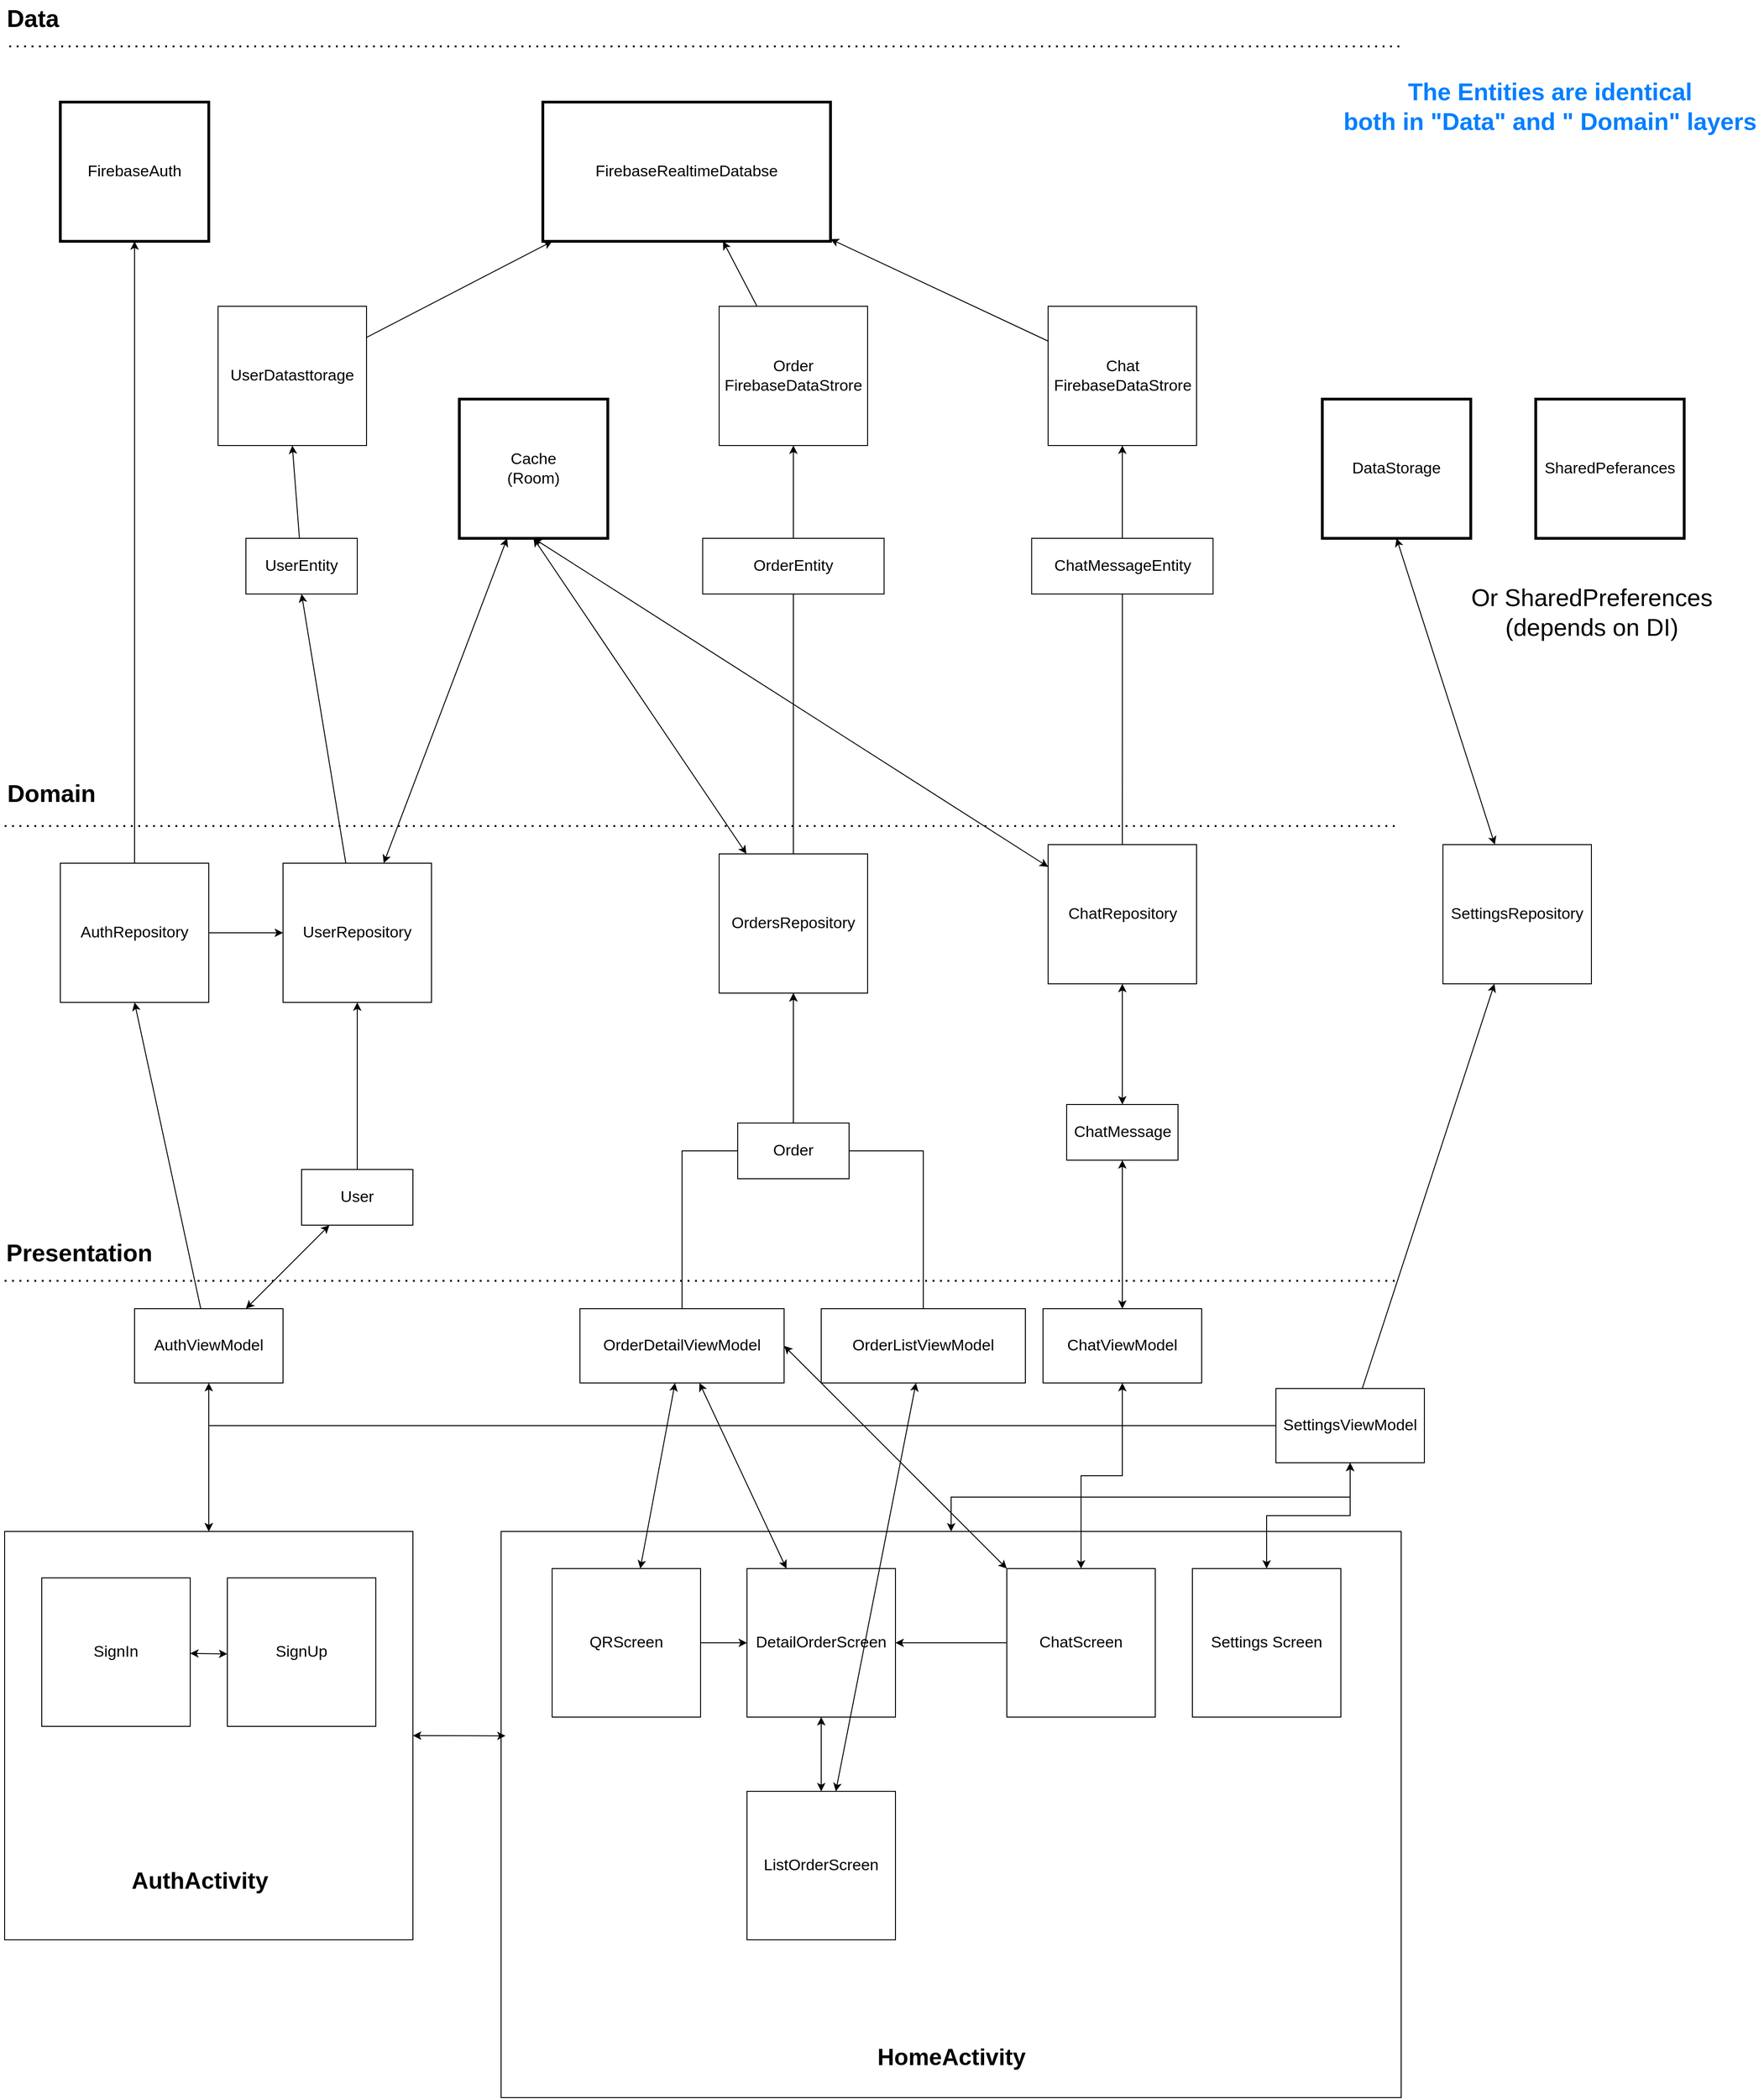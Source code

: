 <mxfile version="14.3.2" type="device"><diagram name="Page-1" id="e7e014a7-5840-1c2e-5031-d8a46d1fe8dd"><mxGraphModel dx="3270" dy="2586" grid="1" gridSize="10" guides="1" tooltips="1" connect="1" arrows="1" fold="1" page="1" pageScale="1" pageWidth="1169" pageHeight="826" background="#ffffff" math="0" shadow="0"><root><mxCell id="0"/><mxCell id="1" parent="0"/><mxCell id="bMxzrSWCIqq27SYT2bap-73" value="" style="rounded=0;whiteSpace=wrap;html=1;fontSize=23;" vertex="1" parent="1"><mxGeometry x="945" y="900" width="970" height="610" as="geometry"/></mxCell><mxCell id="bMxzrSWCIqq27SYT2bap-70" value="" style="whiteSpace=wrap;html=1;aspect=fixed;fontSize=23;" vertex="1" parent="1"><mxGeometry x="410" y="900" width="440" height="440" as="geometry"/></mxCell><mxCell id="bMxzrSWCIqq27SYT2bap-67" style="edgeStyle=orthogonalEdgeStyle;rounded=0;orthogonalLoop=1;jettySize=auto;html=1;entryX=0;entryY=0.5;entryDx=0;entryDy=0;fontSize=23;" edge="1" parent="1" source="bMxzrSWCIqq27SYT2bap-56" target="bMxzrSWCIqq27SYT2bap-60"><mxGeometry relative="1" as="geometry"/></mxCell><mxCell id="bMxzrSWCIqq27SYT2bap-83" style="rounded=0;orthogonalLoop=1;jettySize=auto;html=1;startArrow=classic;startFill=1;fontSize=17;" edge="1" parent="1" source="bMxzrSWCIqq27SYT2bap-56" target="bMxzrSWCIqq27SYT2bap-79"><mxGeometry relative="1" as="geometry"/></mxCell><mxCell id="bMxzrSWCIqq27SYT2bap-56" value="QRScreen" style="whiteSpace=wrap;html=1;aspect=fixed;fontSize=17;" vertex="1" parent="1"><mxGeometry x="1000" y="940" width="160" height="160" as="geometry"/></mxCell><mxCell id="bMxzrSWCIqq27SYT2bap-57" value="Presentation&lt;br style=&quot;font-size: 26px;&quot;&gt;" style="text;html=1;align=center;verticalAlign=middle;resizable=0;points=[];autosize=1;fontSize=26;fontStyle=1" vertex="1" parent="1"><mxGeometry x="405" y="580" width="170" height="40" as="geometry"/></mxCell><mxCell id="bMxzrSWCIqq27SYT2bap-58" value="Domain" style="text;html=1;align=center;verticalAlign=middle;resizable=0;points=[];autosize=1;fontSize=26;fontStyle=1" vertex="1" parent="1"><mxGeometry x="405" y="85" width="110" height="40" as="geometry"/></mxCell><mxCell id="bMxzrSWCIqq27SYT2bap-59" value="Data&lt;br style=&quot;font-size: 26px;&quot;&gt;" style="text;html=1;align=center;verticalAlign=middle;resizable=0;points=[];autosize=1;fontSize=26;fontStyle=1" vertex="1" parent="1"><mxGeometry x="405" y="-750" width="70" height="40" as="geometry"/></mxCell><mxCell id="bMxzrSWCIqq27SYT2bap-60" value="DetailOrderScreen" style="whiteSpace=wrap;html=1;aspect=fixed;fontSize=17;" vertex="1" parent="1"><mxGeometry x="1210" y="940" width="160" height="160" as="geometry"/></mxCell><mxCell id="bMxzrSWCIqq27SYT2bap-88" style="edgeStyle=orthogonalEdgeStyle;rounded=0;orthogonalLoop=1;jettySize=auto;html=1;entryX=0.5;entryY=1;entryDx=0;entryDy=0;startArrow=classic;startFill=1;fontSize=17;" edge="1" parent="1" source="bMxzrSWCIqq27SYT2bap-61" target="bMxzrSWCIqq27SYT2bap-60"><mxGeometry relative="1" as="geometry"/></mxCell><mxCell id="bMxzrSWCIqq27SYT2bap-92" style="edgeStyle=none;rounded=0;orthogonalLoop=1;jettySize=auto;html=1;startArrow=classic;startFill=1;fontSize=17;" edge="1" parent="1" source="bMxzrSWCIqq27SYT2bap-61" target="bMxzrSWCIqq27SYT2bap-91"><mxGeometry relative="1" as="geometry"/></mxCell><mxCell id="bMxzrSWCIqq27SYT2bap-61" value="ListOrderScreen" style="whiteSpace=wrap;html=1;aspect=fixed;fontSize=17;" vertex="1" parent="1"><mxGeometry x="1210" y="1180" width="160" height="160" as="geometry"/></mxCell><mxCell id="bMxzrSWCIqq27SYT2bap-69" style="edgeStyle=orthogonalEdgeStyle;rounded=0;orthogonalLoop=1;jettySize=auto;html=1;entryX=1;entryY=0.5;entryDx=0;entryDy=0;fontSize=23;" edge="1" parent="1" source="bMxzrSWCIqq27SYT2bap-62" target="bMxzrSWCIqq27SYT2bap-60"><mxGeometry relative="1" as="geometry"/></mxCell><mxCell id="bMxzrSWCIqq27SYT2bap-90" style="rounded=0;orthogonalLoop=1;jettySize=auto;html=1;entryX=1;entryY=0.5;entryDx=0;entryDy=0;startArrow=classic;startFill=1;fontSize=17;" edge="1" parent="1" source="bMxzrSWCIqq27SYT2bap-62" target="bMxzrSWCIqq27SYT2bap-79"><mxGeometry relative="1" as="geometry"/></mxCell><mxCell id="bMxzrSWCIqq27SYT2bap-62" value="ChatScreen" style="whiteSpace=wrap;html=1;aspect=fixed;fontSize=17;" vertex="1" parent="1"><mxGeometry x="1490" y="940" width="160" height="160" as="geometry"/></mxCell><mxCell id="bMxzrSWCIqq27SYT2bap-63" value="Settings Screen" style="whiteSpace=wrap;html=1;aspect=fixed;fontSize=17;" vertex="1" parent="1"><mxGeometry x="1690" y="940" width="160" height="160" as="geometry"/></mxCell><mxCell id="bMxzrSWCIqq27SYT2bap-64" value="SignIn" style="whiteSpace=wrap;html=1;aspect=fixed;fontSize=17;" vertex="1" parent="1"><mxGeometry x="450" y="950" width="160" height="160" as="geometry"/></mxCell><mxCell id="bMxzrSWCIqq27SYT2bap-65" value="SignUp" style="whiteSpace=wrap;html=1;aspect=fixed;fontSize=17;" vertex="1" parent="1"><mxGeometry x="650" y="950" width="160" height="160" as="geometry"/></mxCell><mxCell id="bMxzrSWCIqq27SYT2bap-66" value="" style="endArrow=classic;startArrow=classic;html=1;fontSize=23;" edge="1" parent="1" source="bMxzrSWCIqq27SYT2bap-64"><mxGeometry width="50" height="50" relative="1" as="geometry"><mxPoint x="960" y="1090" as="sourcePoint"/><mxPoint x="650" y="1032" as="targetPoint"/></mxGeometry></mxCell><mxCell id="bMxzrSWCIqq27SYT2bap-71" value="AuthActivity" style="text;html=1;align=center;verticalAlign=middle;resizable=0;points=[];autosize=1;fontSize=25;fontStyle=1" vertex="1" parent="1"><mxGeometry x="540" y="1255" width="160" height="40" as="geometry"/></mxCell><mxCell id="bMxzrSWCIqq27SYT2bap-74" value="HomeActivity" style="text;html=1;align=center;verticalAlign=middle;resizable=0;points=[];autosize=1;fontSize=25;fontStyle=1" vertex="1" parent="1"><mxGeometry x="1340" y="1445" width="180" height="40" as="geometry"/></mxCell><mxCell id="bMxzrSWCIqq27SYT2bap-75" value="" style="endArrow=classic;startArrow=classic;html=1;fontSize=25;exitX=1;exitY=0.5;exitDx=0;exitDy=0;entryX=0.005;entryY=0.361;entryDx=0;entryDy=0;entryPerimeter=0;" edge="1" parent="1" source="bMxzrSWCIqq27SYT2bap-70" target="bMxzrSWCIqq27SYT2bap-73"><mxGeometry width="50" height="50" relative="1" as="geometry"><mxPoint x="880" y="1190" as="sourcePoint"/><mxPoint x="930" y="1140" as="targetPoint"/></mxGeometry></mxCell><mxCell id="bMxzrSWCIqq27SYT2bap-78" style="edgeStyle=orthogonalEdgeStyle;rounded=0;orthogonalLoop=1;jettySize=auto;html=1;fontSize=17;startArrow=classic;startFill=1;" edge="1" parent="1" source="bMxzrSWCIqq27SYT2bap-76" target="bMxzrSWCIqq27SYT2bap-70"><mxGeometry relative="1" as="geometry"/></mxCell><mxCell id="bMxzrSWCIqq27SYT2bap-124" style="edgeStyle=none;rounded=0;orthogonalLoop=1;jettySize=auto;html=1;entryX=0.5;entryY=1;entryDx=0;entryDy=0;startArrow=none;startFill=0;endArrow=classic;endFill=1;fontSize=17;" edge="1" parent="1" source="bMxzrSWCIqq27SYT2bap-76" target="bMxzrSWCIqq27SYT2bap-123"><mxGeometry relative="1" as="geometry"/></mxCell><mxCell id="bMxzrSWCIqq27SYT2bap-76" value="AuthViewModel" style="rounded=0;whiteSpace=wrap;html=1;fontSize=17;" vertex="1" parent="1"><mxGeometry x="550" y="660" width="160" height="80" as="geometry"/></mxCell><mxCell id="bMxzrSWCIqq27SYT2bap-87" style="rounded=0;orthogonalLoop=1;jettySize=auto;html=1;startArrow=classic;startFill=1;fontSize=17;" edge="1" parent="1" source="bMxzrSWCIqq27SYT2bap-79" target="bMxzrSWCIqq27SYT2bap-60"><mxGeometry relative="1" as="geometry"/></mxCell><mxCell id="bMxzrSWCIqq27SYT2bap-103" style="edgeStyle=orthogonalEdgeStyle;rounded=0;orthogonalLoop=1;jettySize=auto;html=1;entryX=0.5;entryY=1;entryDx=0;entryDy=0;startArrow=none;startFill=0;fontSize=17;" edge="1" parent="1" source="bMxzrSWCIqq27SYT2bap-79" target="bMxzrSWCIqq27SYT2bap-96"><mxGeometry relative="1" as="geometry"/></mxCell><mxCell id="bMxzrSWCIqq27SYT2bap-79" value="OrderDetailViewModel" style="rounded=0;whiteSpace=wrap;html=1;fontSize=17;" vertex="1" parent="1"><mxGeometry x="1030" y="660" width="220" height="80" as="geometry"/></mxCell><mxCell id="bMxzrSWCIqq27SYT2bap-81" style="edgeStyle=orthogonalEdgeStyle;rounded=0;orthogonalLoop=1;jettySize=auto;html=1;fontSize=17;" edge="1" parent="1" source="bMxzrSWCIqq27SYT2bap-80" target="bMxzrSWCIqq27SYT2bap-70"><mxGeometry relative="1" as="geometry"/></mxCell><mxCell id="bMxzrSWCIqq27SYT2bap-82" style="edgeStyle=orthogonalEdgeStyle;rounded=0;orthogonalLoop=1;jettySize=auto;html=1;fontSize=17;startArrow=classic;startFill=1;" edge="1" parent="1" source="bMxzrSWCIqq27SYT2bap-80" target="bMxzrSWCIqq27SYT2bap-73"><mxGeometry relative="1" as="geometry"/></mxCell><mxCell id="bMxzrSWCIqq27SYT2bap-93" style="edgeStyle=orthogonalEdgeStyle;rounded=0;orthogonalLoop=1;jettySize=auto;html=1;startArrow=classic;startFill=1;fontSize=17;" edge="1" parent="1" source="bMxzrSWCIqq27SYT2bap-80" target="bMxzrSWCIqq27SYT2bap-63"><mxGeometry relative="1" as="geometry"/></mxCell><mxCell id="bMxzrSWCIqq27SYT2bap-80" value="SettingsViewModel" style="rounded=0;whiteSpace=wrap;html=1;fontSize=17;" vertex="1" parent="1"><mxGeometry x="1780" y="746" width="160" height="80" as="geometry"/></mxCell><mxCell id="bMxzrSWCIqq27SYT2bap-104" style="edgeStyle=orthogonalEdgeStyle;rounded=0;orthogonalLoop=1;jettySize=auto;html=1;startArrow=none;startFill=0;fontSize=17;" edge="1" parent="1" source="bMxzrSWCIqq27SYT2bap-91" target="bMxzrSWCIqq27SYT2bap-96"><mxGeometry relative="1" as="geometry"/></mxCell><mxCell id="bMxzrSWCIqq27SYT2bap-91" value="OrderListViewModel" style="rounded=0;whiteSpace=wrap;html=1;fontSize=17;" vertex="1" parent="1"><mxGeometry x="1290" y="660" width="220" height="80" as="geometry"/></mxCell><mxCell id="bMxzrSWCIqq27SYT2bap-110" style="rounded=0;orthogonalLoop=1;jettySize=auto;html=1;startArrow=classic;startFill=1;endArrow=classic;endFill=1;fontSize=17;" edge="1" parent="1" source="bMxzrSWCIqq27SYT2bap-109" target="bMxzrSWCIqq27SYT2bap-76"><mxGeometry relative="1" as="geometry"/></mxCell><mxCell id="bMxzrSWCIqq27SYT2bap-120" style="edgeStyle=none;rounded=0;orthogonalLoop=1;jettySize=auto;html=1;startArrow=classic;startFill=1;endArrow=classic;endFill=1;fontSize=17;" edge="1" parent="1" source="bMxzrSWCIqq27SYT2bap-95" target="bMxzrSWCIqq27SYT2bap-117"><mxGeometry relative="1" as="geometry"/></mxCell><mxCell id="bMxzrSWCIqq27SYT2bap-131" style="edgeStyle=none;rounded=0;orthogonalLoop=1;jettySize=auto;html=1;entryX=0.5;entryY=1;entryDx=0;entryDy=0;startArrow=none;startFill=0;endArrow=classic;endFill=1;fontSize=17;" edge="1" parent="1" source="bMxzrSWCIqq27SYT2bap-132" target="bMxzrSWCIqq27SYT2bap-121"><mxGeometry relative="1" as="geometry"/></mxCell><mxCell id="bMxzrSWCIqq27SYT2bap-95" value="UserRepository" style="rounded=0;whiteSpace=wrap;html=1;fontSize=17;" vertex="1" parent="1"><mxGeometry x="710" y="180" width="160" height="150" as="geometry"/></mxCell><mxCell id="bMxzrSWCIqq27SYT2bap-118" style="rounded=0;orthogonalLoop=1;jettySize=auto;html=1;entryX=0.5;entryY=1;entryDx=0;entryDy=0;startArrow=classic;startFill=1;endArrow=classic;endFill=1;fontSize=17;" edge="1" parent="1" source="bMxzrSWCIqq27SYT2bap-96" target="bMxzrSWCIqq27SYT2bap-117"><mxGeometry relative="1" as="geometry"/></mxCell><mxCell id="bMxzrSWCIqq27SYT2bap-96" value="OrdersRepository" style="rounded=0;whiteSpace=wrap;html=1;fontSize=17;" vertex="1" parent="1"><mxGeometry x="1180" y="170" width="160" height="150" as="geometry"/></mxCell><mxCell id="bMxzrSWCIqq27SYT2bap-98" style="edgeStyle=orthogonalEdgeStyle;rounded=0;orthogonalLoop=1;jettySize=auto;html=1;startArrow=classic;startFill=1;fontSize=17;" edge="1" parent="1" source="bMxzrSWCIqq27SYT2bap-97" target="bMxzrSWCIqq27SYT2bap-62"><mxGeometry relative="1" as="geometry"/></mxCell><mxCell id="bMxzrSWCIqq27SYT2bap-102" style="edgeStyle=orthogonalEdgeStyle;rounded=0;orthogonalLoop=1;jettySize=auto;html=1;startArrow=classic;startFill=1;fontSize=17;" edge="1" parent="1" source="bMxzrSWCIqq27SYT2bap-106" target="bMxzrSWCIqq27SYT2bap-99"><mxGeometry relative="1" as="geometry"/></mxCell><mxCell id="bMxzrSWCIqq27SYT2bap-97" value="ChatViewModel" style="rounded=0;whiteSpace=wrap;html=1;fontSize=17;" vertex="1" parent="1"><mxGeometry x="1529" y="660" width="171" height="80" as="geometry"/></mxCell><mxCell id="bMxzrSWCIqq27SYT2bap-119" style="edgeStyle=none;rounded=0;orthogonalLoop=1;jettySize=auto;html=1;entryX=0.5;entryY=1;entryDx=0;entryDy=0;startArrow=classic;startFill=1;endArrow=classic;endFill=1;fontSize=17;" edge="1" parent="1" source="bMxzrSWCIqq27SYT2bap-99" target="bMxzrSWCIqq27SYT2bap-117"><mxGeometry relative="1" as="geometry"/></mxCell><mxCell id="bMxzrSWCIqq27SYT2bap-99" value="ChatRepository" style="rounded=0;whiteSpace=wrap;html=1;fontSize=17;" vertex="1" parent="1"><mxGeometry x="1534.5" y="160" width="160" height="150" as="geometry"/></mxCell><mxCell id="bMxzrSWCIqq27SYT2bap-101" style="edgeStyle=orthogonalEdgeStyle;rounded=0;orthogonalLoop=1;jettySize=auto;html=1;entryX=0.5;entryY=0;entryDx=0;entryDy=0;startArrow=none;startFill=0;fontSize=17;endArrow=none;endFill=0;" edge="1" parent="1" source="bMxzrSWCIqq27SYT2bap-100" target="bMxzrSWCIqq27SYT2bap-99"><mxGeometry relative="1" as="geometry"/></mxCell><mxCell id="bMxzrSWCIqq27SYT2bap-100" value="ChatMessageEntity" style="rounded=0;whiteSpace=wrap;html=1;fontSize=17;" vertex="1" parent="1"><mxGeometry x="1516.75" y="-170" width="195.5" height="60" as="geometry"/></mxCell><mxCell id="bMxzrSWCIqq27SYT2bap-106" value="ChatMessage" style="rounded=0;whiteSpace=wrap;html=1;fontSize=17;" vertex="1" parent="1"><mxGeometry x="1554.5" y="440" width="120" height="60" as="geometry"/></mxCell><mxCell id="bMxzrSWCIqq27SYT2bap-107" style="edgeStyle=orthogonalEdgeStyle;rounded=0;orthogonalLoop=1;jettySize=auto;html=1;startArrow=classic;startFill=1;fontSize=17;" edge="1" parent="1" source="bMxzrSWCIqq27SYT2bap-97" target="bMxzrSWCIqq27SYT2bap-106"><mxGeometry relative="1" as="geometry"><mxPoint x="1614.571" y="660" as="sourcePoint"/><mxPoint x="1610" y="300" as="targetPoint"/></mxGeometry></mxCell><mxCell id="bMxzrSWCIqq27SYT2bap-108" value="Order" style="rounded=0;whiteSpace=wrap;html=1;fontSize=17;" vertex="1" parent="1"><mxGeometry x="1200" y="460" width="120" height="60" as="geometry"/></mxCell><mxCell id="bMxzrSWCIqq27SYT2bap-112" style="edgeStyle=orthogonalEdgeStyle;rounded=0;orthogonalLoop=1;jettySize=auto;html=1;entryX=0.5;entryY=0;entryDx=0;entryDy=0;startArrow=classic;startFill=1;endArrow=none;endFill=0;fontSize=17;" edge="1" parent="1" source="bMxzrSWCIqq27SYT2bap-111" target="bMxzrSWCIqq27SYT2bap-100"><mxGeometry relative="1" as="geometry"/></mxCell><mxCell id="bMxzrSWCIqq27SYT2bap-137" style="edgeStyle=none;rounded=0;orthogonalLoop=1;jettySize=auto;html=1;startArrow=none;startFill=0;endArrow=classic;endFill=1;fontSize=17;" edge="1" parent="1" source="bMxzrSWCIqq27SYT2bap-111" target="bMxzrSWCIqq27SYT2bap-134"><mxGeometry relative="1" as="geometry"/></mxCell><mxCell id="bMxzrSWCIqq27SYT2bap-111" value="Chat&lt;br&gt;FirebaseDataStrore" style="rounded=0;whiteSpace=wrap;html=1;fontSize=17;" vertex="1" parent="1"><mxGeometry x="1534.5" y="-420" width="160" height="150" as="geometry"/></mxCell><mxCell id="bMxzrSWCIqq27SYT2bap-114" style="edgeStyle=orthogonalEdgeStyle;rounded=0;orthogonalLoop=1;jettySize=auto;html=1;startArrow=classic;startFill=1;endArrow=none;endFill=0;fontSize=17;" edge="1" parent="1" source="bMxzrSWCIqq27SYT2bap-113" target="bMxzrSWCIqq27SYT2bap-96"><mxGeometry relative="1" as="geometry"/></mxCell><mxCell id="bMxzrSWCIqq27SYT2bap-136" style="edgeStyle=none;rounded=0;orthogonalLoop=1;jettySize=auto;html=1;startArrow=none;startFill=0;endArrow=classic;endFill=1;fontSize=17;" edge="1" parent="1" source="bMxzrSWCIqq27SYT2bap-113" target="bMxzrSWCIqq27SYT2bap-134"><mxGeometry relative="1" as="geometry"/></mxCell><mxCell id="bMxzrSWCIqq27SYT2bap-113" value="Order&lt;br&gt;FirebaseDataStrore" style="rounded=0;whiteSpace=wrap;html=1;fontSize=17;" vertex="1" parent="1"><mxGeometry x="1180" y="-420" width="160" height="150" as="geometry"/></mxCell><mxCell id="bMxzrSWCIqq27SYT2bap-115" value="OrderEntity" style="rounded=0;whiteSpace=wrap;html=1;fontSize=17;" vertex="1" parent="1"><mxGeometry x="1162.25" y="-170" width="195.5" height="60" as="geometry"/></mxCell><mxCell id="bMxzrSWCIqq27SYT2bap-117" value="Cache&lt;br&gt;(Room)" style="rounded=0;whiteSpace=wrap;html=1;fontSize=17;strokeWidth=3;" vertex="1" parent="1"><mxGeometry x="900" y="-320" width="160" height="150" as="geometry"/></mxCell><mxCell id="bMxzrSWCIqq27SYT2bap-135" style="edgeStyle=none;rounded=0;orthogonalLoop=1;jettySize=auto;html=1;startArrow=none;startFill=0;endArrow=classic;endFill=1;fontSize=17;" edge="1" parent="1" source="bMxzrSWCIqq27SYT2bap-121" target="bMxzrSWCIqq27SYT2bap-134"><mxGeometry relative="1" as="geometry"/></mxCell><mxCell id="bMxzrSWCIqq27SYT2bap-121" value="UserDatasttorage" style="rounded=0;whiteSpace=wrap;html=1;fontSize=17;" vertex="1" parent="1"><mxGeometry x="640" y="-420" width="160" height="150" as="geometry"/></mxCell><mxCell id="bMxzrSWCIqq27SYT2bap-109" value="User" style="rounded=0;whiteSpace=wrap;html=1;fontSize=17;" vertex="1" parent="1"><mxGeometry x="730" y="510" width="120" height="60" as="geometry"/></mxCell><mxCell id="bMxzrSWCIqq27SYT2bap-122" style="edgeStyle=orthogonalEdgeStyle;rounded=0;orthogonalLoop=1;jettySize=auto;html=1;startArrow=classic;startFill=1;endArrow=none;endFill=0;fontSize=17;" edge="1" parent="1" source="bMxzrSWCIqq27SYT2bap-95" target="bMxzrSWCIqq27SYT2bap-109"><mxGeometry relative="1" as="geometry"><mxPoint x="780.0" y="418" as="sourcePoint"/><mxPoint x="630.0" y="660" as="targetPoint"/></mxGeometry></mxCell><mxCell id="bMxzrSWCIqq27SYT2bap-128" style="edgeStyle=none;rounded=0;orthogonalLoop=1;jettySize=auto;html=1;startArrow=none;startFill=0;endArrow=classic;endFill=1;fontSize=17;" edge="1" parent="1" source="bMxzrSWCIqq27SYT2bap-123" target="bMxzrSWCIqq27SYT2bap-127"><mxGeometry relative="1" as="geometry"/></mxCell><mxCell id="bMxzrSWCIqq27SYT2bap-130" style="edgeStyle=none;rounded=0;orthogonalLoop=1;jettySize=auto;html=1;entryX=0;entryY=0.5;entryDx=0;entryDy=0;startArrow=none;startFill=0;endArrow=classic;endFill=1;fontSize=17;" edge="1" parent="1" source="bMxzrSWCIqq27SYT2bap-123" target="bMxzrSWCIqq27SYT2bap-95"><mxGeometry relative="1" as="geometry"/></mxCell><mxCell id="bMxzrSWCIqq27SYT2bap-123" value="AuthRepository" style="rounded=0;whiteSpace=wrap;html=1;fontSize=17;" vertex="1" parent="1"><mxGeometry x="470" y="180" width="160" height="150" as="geometry"/></mxCell><mxCell id="bMxzrSWCIqq27SYT2bap-127" value="FirebaseAuth" style="rounded=0;whiteSpace=wrap;html=1;fontSize=17;strokeWidth=3;" vertex="1" parent="1"><mxGeometry x="470" y="-640" width="160" height="150" as="geometry"/></mxCell><mxCell id="bMxzrSWCIqq27SYT2bap-132" value="UserEntity" style="rounded=0;whiteSpace=wrap;html=1;fontSize=17;" vertex="1" parent="1"><mxGeometry x="670" y="-170" width="120" height="60" as="geometry"/></mxCell><mxCell id="bMxzrSWCIqq27SYT2bap-133" style="edgeStyle=none;rounded=0;orthogonalLoop=1;jettySize=auto;html=1;entryX=0.5;entryY=1;entryDx=0;entryDy=0;startArrow=none;startFill=0;endArrow=classic;endFill=1;fontSize=17;" edge="1" parent="1" source="bMxzrSWCIqq27SYT2bap-95" target="bMxzrSWCIqq27SYT2bap-132"><mxGeometry relative="1" as="geometry"><mxPoint x="781.436" y="268" as="sourcePoint"/><mxPoint x="720" y="-270" as="targetPoint"/></mxGeometry></mxCell><mxCell id="bMxzrSWCIqq27SYT2bap-134" value="FirebaseRealtimeDatabse" style="rounded=0;whiteSpace=wrap;html=1;fontSize=17;strokeWidth=3;" vertex="1" parent="1"><mxGeometry x="990" y="-640" width="310" height="150" as="geometry"/></mxCell><mxCell id="bMxzrSWCIqq27SYT2bap-138" value="" style="endArrow=none;dashed=1;html=1;dashPattern=1 3;strokeWidth=2;fontSize=17;" edge="1" parent="1"><mxGeometry width="50" height="50" relative="1" as="geometry"><mxPoint x="410" y="630" as="sourcePoint"/><mxPoint x="1910" y="630" as="targetPoint"/></mxGeometry></mxCell><mxCell id="bMxzrSWCIqq27SYT2bap-139" value="" style="endArrow=none;dashed=1;html=1;dashPattern=1 3;strokeWidth=2;fontSize=17;" edge="1" parent="1"><mxGeometry width="50" height="50" relative="1" as="geometry"><mxPoint x="410" y="140" as="sourcePoint"/><mxPoint x="1910" y="140" as="targetPoint"/></mxGeometry></mxCell><mxCell id="bMxzrSWCIqq27SYT2bap-140" value="" style="endArrow=none;dashed=1;html=1;dashPattern=1 3;strokeWidth=2;fontSize=17;" edge="1" parent="1"><mxGeometry width="50" height="50" relative="1" as="geometry"><mxPoint x="415" y="-700" as="sourcePoint"/><mxPoint x="1915" y="-700" as="targetPoint"/></mxGeometry></mxCell><mxCell id="bMxzrSWCIqq27SYT2bap-141" value="DataStorage" style="rounded=0;whiteSpace=wrap;html=1;fontSize=17;strokeWidth=3;" vertex="1" parent="1"><mxGeometry x="1830" y="-320" width="160" height="150" as="geometry"/></mxCell><mxCell id="bMxzrSWCIqq27SYT2bap-142" style="edgeStyle=none;rounded=0;orthogonalLoop=1;jettySize=auto;html=1;exitX=0;exitY=1;exitDx=0;exitDy=0;startArrow=classic;startFill=1;endArrow=classic;endFill=1;fontSize=26;" edge="1" parent="1" source="bMxzrSWCIqq27SYT2bap-141" target="bMxzrSWCIqq27SYT2bap-141"><mxGeometry relative="1" as="geometry"/></mxCell><mxCell id="bMxzrSWCIqq27SYT2bap-143" value="SharedPeferances" style="rounded=0;whiteSpace=wrap;html=1;fontSize=17;strokeWidth=3;" vertex="1" parent="1"><mxGeometry x="2060" y="-320" width="160" height="150" as="geometry"/></mxCell><mxCell id="bMxzrSWCIqq27SYT2bap-147" style="edgeStyle=none;rounded=0;orthogonalLoop=1;jettySize=auto;html=1;entryX=0.5;entryY=1;entryDx=0;entryDy=0;startArrow=classic;startFill=1;endArrow=classic;endFill=1;fontSize=26;" edge="1" parent="1" source="bMxzrSWCIqq27SYT2bap-145" target="bMxzrSWCIqq27SYT2bap-141"><mxGeometry relative="1" as="geometry"/></mxCell><mxCell id="bMxzrSWCIqq27SYT2bap-145" value="SettingsRepository" style="rounded=0;whiteSpace=wrap;html=1;fontSize=17;" vertex="1" parent="1"><mxGeometry x="1960" y="160" width="160" height="150" as="geometry"/></mxCell><mxCell id="bMxzrSWCIqq27SYT2bap-146" value="" style="endArrow=classic;html=1;fontSize=26;" edge="1" parent="1" source="bMxzrSWCIqq27SYT2bap-80" target="bMxzrSWCIqq27SYT2bap-145"><mxGeometry width="50" height="50" relative="1" as="geometry"><mxPoint x="1840" y="410" as="sourcePoint"/><mxPoint x="1890" y="360" as="targetPoint"/></mxGeometry></mxCell><mxCell id="bMxzrSWCIqq27SYT2bap-148" value="Or SharedPreferences&lt;br&gt;(depends on DI)" style="text;html=1;align=center;verticalAlign=middle;resizable=0;points=[];autosize=1;fontSize=26;" vertex="1" parent="1"><mxGeometry x="1980" y="-125" width="280" height="70" as="geometry"/></mxCell><mxCell id="bMxzrSWCIqq27SYT2bap-150" value="&lt;b&gt;The Entities are identical&lt;/b&gt;&lt;br&gt;&lt;b&gt;both in &quot;Data&quot; and &quot; Domain&quot; layers&lt;/b&gt;" style="text;html=1;align=center;verticalAlign=middle;resizable=0;points=[];autosize=1;fontSize=26;fontColor=#007FFF;" vertex="1" parent="1"><mxGeometry x="1845" y="-670" width="460" height="70" as="geometry"/></mxCell></root></mxGraphModel></diagram></mxfile>